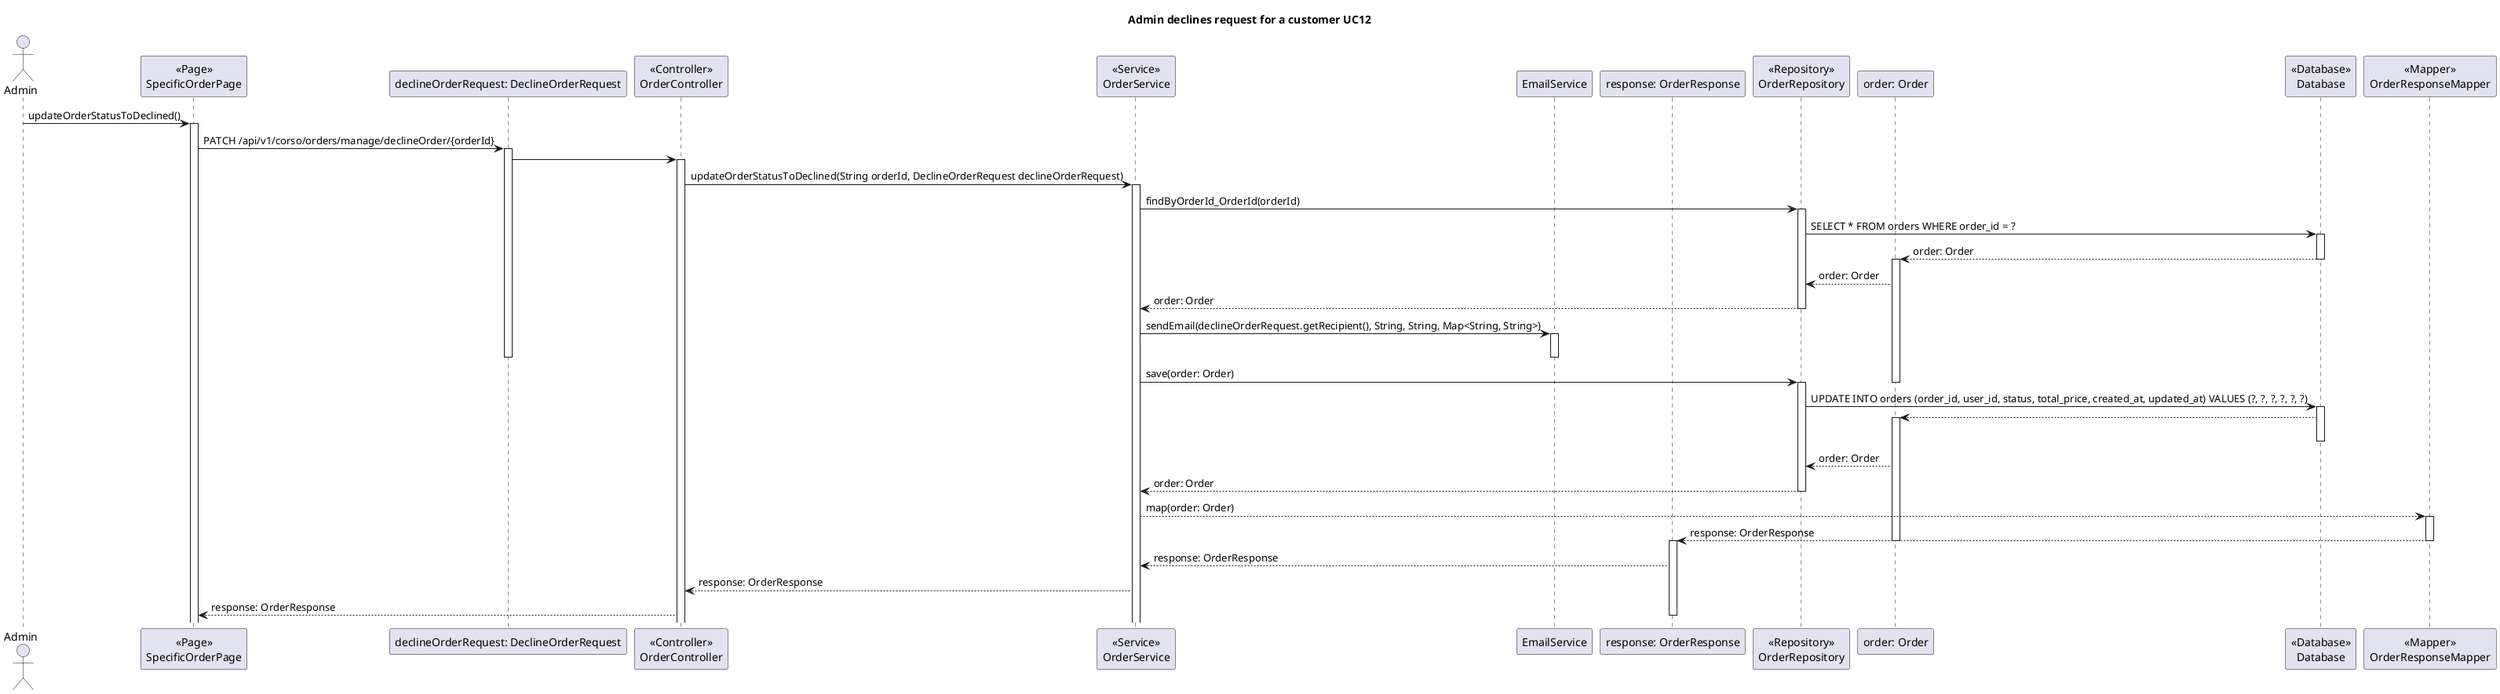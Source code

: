 @startuml

title Admin declines request for a customer UC12

actor Admin

participant SpecificOrderPage as "<<Page>>\nSpecificOrderPage"

participant DeclineOrderRequest as "declineOrderRequest: DeclineOrderRequest"

participant OrderController as "<<Controller>>\nOrderController"

participant OrderService as "<<Service>>\nOrderService"

participant EmailService as "EmailService"

participant Response as "response: OrderResponse"

participant OrderRepository as "<<Repository>>\nOrderRepository"

participant Order as "order: Order"

participant Database as "<<Database>>\nDatabase"

participant OrderResponseMapper as "<<Mapper>>\nOrderResponseMapper"

Admin -> SpecificOrderPage: updateOrderStatusToDeclined()
activate SpecificOrderPage

SpecificOrderPage -> DeclineOrderRequest: PATCH /api/v1/corso/orders/manage/declineOrder/{orderId}
activate DeclineOrderRequest

DeclineOrderRequest -> OrderController
activate OrderController

OrderController -> OrderService: updateOrderStatusToDeclined(String orderId, DeclineOrderRequest declineOrderRequest)
activate OrderService

OrderService -> OrderRepository: findByOrderId_OrderId(orderId)
activate OrderRepository

OrderRepository -> Database: SELECT * FROM orders WHERE order_id = ?
activate Database
Database --> Order: order: Order
deactivate Database
activate Order
OrderRepository <-- Order: order: Order

OrderService <-- OrderRepository: order: Order
deactivate OrderRepository

OrderService -> EmailService: sendEmail(declineOrderRequest.getRecipient(), String, String, Map<String, String>)
activate EmailService
deactivate EmailService
deactivate DeclineOrderRequest

OrderService -> OrderRepository: save(order: Order)
deactivate Order
activate OrderRepository

OrderRepository -> Database: UPDATE INTO orders (order_id, user_id, status, total_price, created_at, updated_at) VALUES (?, ?, ?, ?, ?, ?)
activate Database

Database --> Order
activate Order
deactivate Database

OrderRepository <-- Order: order: Order

OrderService <-- OrderRepository: order: Order
deactivate OrderRepository

OrderService --> OrderResponseMapper: map(order: Order)
activate OrderResponseMapper

OrderResponseMapper --> Response: response: OrderResponse
deactivate Order
deactivate OrderResponseMapper
activate Response

OrderService <-- Response: response: OrderResponse
OrderService --> OrderController: response: OrderResponse
OrderController --> SpecificOrderPage: response: OrderResponse

deactivate Response


@enduml
